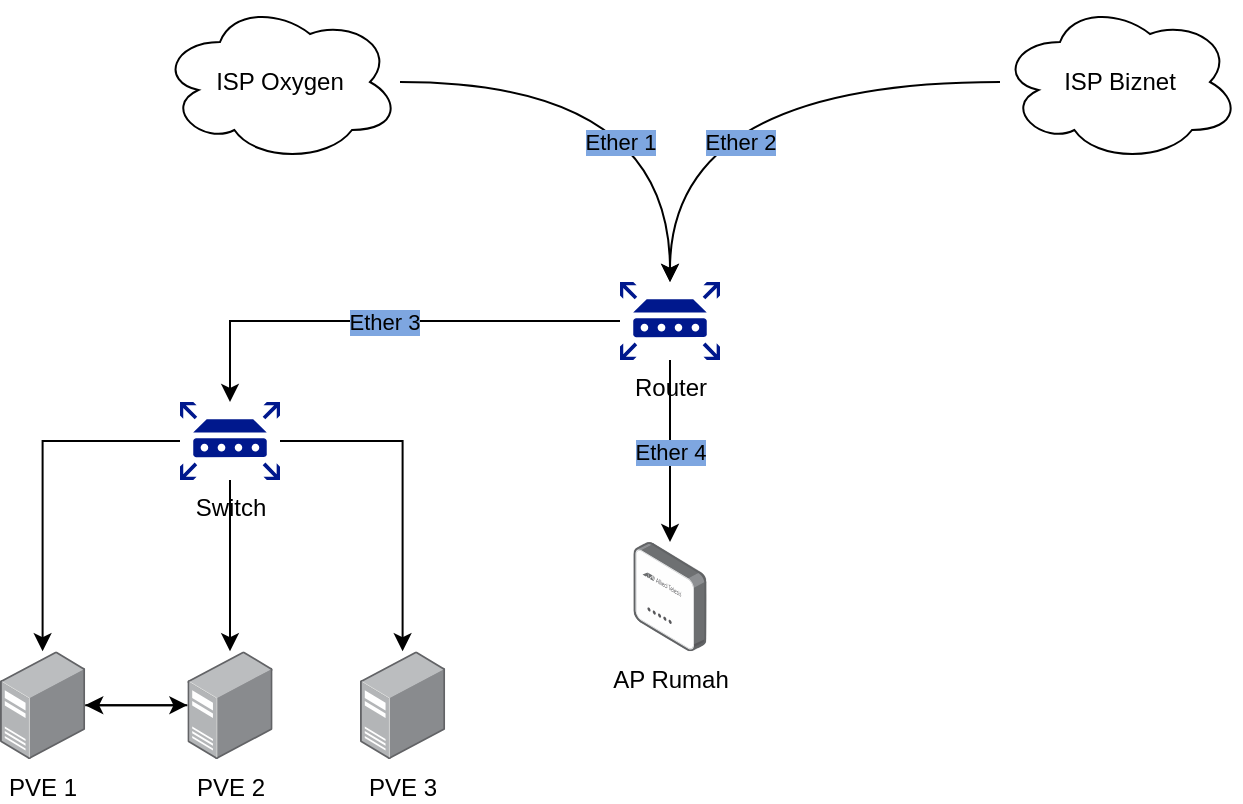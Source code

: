 <mxfile version="24.0.2" type="github">
  <diagram name="Page-1" id="BOJ9KKiEwAJLylXzMosl">
    <mxGraphModel dx="1434" dy="790" grid="1" gridSize="10" guides="1" tooltips="1" connect="1" arrows="1" fold="1" page="1" pageScale="1" pageWidth="850" pageHeight="1100" math="0" shadow="0">
      <root>
        <mxCell id="0" />
        <mxCell id="1" parent="0" />
        <mxCell id="iXWKgMwPZLDoYIevhSrR-10" value="Ether 3" style="edgeStyle=orthogonalEdgeStyle;rounded=0;orthogonalLoop=1;jettySize=auto;html=1;labelBackgroundColor=#7EA6E0;" edge="1" parent="1" source="iXWKgMwPZLDoYIevhSrR-1" target="iXWKgMwPZLDoYIevhSrR-6">
          <mxGeometry relative="1" as="geometry" />
        </mxCell>
        <mxCell id="iXWKgMwPZLDoYIevhSrR-14" value="Ether 4" style="edgeStyle=orthogonalEdgeStyle;rounded=0;orthogonalLoop=1;jettySize=auto;html=1;labelBackgroundColor=#7EA6E0;" edge="1" parent="1" source="iXWKgMwPZLDoYIevhSrR-1" target="iXWKgMwPZLDoYIevhSrR-13">
          <mxGeometry relative="1" as="geometry" />
        </mxCell>
        <mxCell id="iXWKgMwPZLDoYIevhSrR-1" value="Router" style="sketch=0;aspect=fixed;pointerEvents=1;shadow=0;dashed=0;html=1;strokeColor=none;labelPosition=center;verticalLabelPosition=bottom;verticalAlign=top;align=center;fillColor=#00188D;shape=mxgraph.mscae.enterprise.router" vertex="1" parent="1">
          <mxGeometry x="410" y="280" width="50" height="39" as="geometry" />
        </mxCell>
        <mxCell id="iXWKgMwPZLDoYIevhSrR-8" value="Ether 2" style="edgeStyle=orthogonalEdgeStyle;rounded=0;orthogonalLoop=1;jettySize=auto;html=1;curved=1;labelBackgroundColor=#7EA6E0;" edge="1" parent="1" source="iXWKgMwPZLDoYIevhSrR-2" target="iXWKgMwPZLDoYIevhSrR-1">
          <mxGeometry x="-0.019" y="30" relative="1" as="geometry">
            <mxPoint as="offset" />
          </mxGeometry>
        </mxCell>
        <mxCell id="iXWKgMwPZLDoYIevhSrR-2" value="ISP Biznet" style="ellipse;shape=cloud;whiteSpace=wrap;html=1;" vertex="1" parent="1">
          <mxGeometry x="600" y="140" width="120" height="80" as="geometry" />
        </mxCell>
        <mxCell id="iXWKgMwPZLDoYIevhSrR-7" value="Ether 1" style="edgeStyle=orthogonalEdgeStyle;rounded=0;orthogonalLoop=1;jettySize=auto;html=1;curved=1;labelBackgroundColor=#7EA6E0;" edge="1" parent="1" source="iXWKgMwPZLDoYIevhSrR-3" target="iXWKgMwPZLDoYIevhSrR-1">
          <mxGeometry x="0.404" y="-25" relative="1" as="geometry">
            <mxPoint as="offset" />
          </mxGeometry>
        </mxCell>
        <mxCell id="iXWKgMwPZLDoYIevhSrR-3" value="ISP Oxygen" style="ellipse;shape=cloud;whiteSpace=wrap;html=1;" vertex="1" parent="1">
          <mxGeometry x="180" y="140" width="120" height="80" as="geometry" />
        </mxCell>
        <mxCell id="iXWKgMwPZLDoYIevhSrR-22" style="edgeStyle=orthogonalEdgeStyle;rounded=0;orthogonalLoop=1;jettySize=auto;html=1;" edge="1" parent="1" source="iXWKgMwPZLDoYIevhSrR-6" target="iXWKgMwPZLDoYIevhSrR-16">
          <mxGeometry relative="1" as="geometry" />
        </mxCell>
        <mxCell id="iXWKgMwPZLDoYIevhSrR-23" style="edgeStyle=orthogonalEdgeStyle;rounded=0;orthogonalLoop=1;jettySize=auto;html=1;" edge="1" parent="1" source="iXWKgMwPZLDoYIevhSrR-6" target="iXWKgMwPZLDoYIevhSrR-17">
          <mxGeometry relative="1" as="geometry" />
        </mxCell>
        <mxCell id="iXWKgMwPZLDoYIevhSrR-24" style="edgeStyle=orthogonalEdgeStyle;rounded=0;orthogonalLoop=1;jettySize=auto;html=1;" edge="1" parent="1" source="iXWKgMwPZLDoYIevhSrR-6" target="iXWKgMwPZLDoYIevhSrR-18">
          <mxGeometry relative="1" as="geometry" />
        </mxCell>
        <mxCell id="iXWKgMwPZLDoYIevhSrR-6" value="Switch" style="sketch=0;aspect=fixed;pointerEvents=1;shadow=0;dashed=0;html=1;strokeColor=none;labelPosition=center;verticalLabelPosition=bottom;verticalAlign=top;align=center;fillColor=#00188D;shape=mxgraph.mscae.enterprise.router" vertex="1" parent="1">
          <mxGeometry x="190" y="340" width="50" height="39" as="geometry" />
        </mxCell>
        <mxCell id="iXWKgMwPZLDoYIevhSrR-13" value="AP Rumah" style="image;points=[];aspect=fixed;html=1;align=center;shadow=0;dashed=0;image=img/lib/allied_telesis/wireless/Access_Point_Indoor.svg;" vertex="1" parent="1">
          <mxGeometry x="416.7" y="410" width="36.6" height="54.6" as="geometry" />
        </mxCell>
        <mxCell id="iXWKgMwPZLDoYIevhSrR-25" style="edgeStyle=orthogonalEdgeStyle;rounded=0;orthogonalLoop=1;jettySize=auto;html=1;" edge="1" parent="1" source="iXWKgMwPZLDoYIevhSrR-16" target="iXWKgMwPZLDoYIevhSrR-17">
          <mxGeometry relative="1" as="geometry" />
        </mxCell>
        <mxCell id="iXWKgMwPZLDoYIevhSrR-16" value="PVE 1" style="image;points=[];aspect=fixed;html=1;align=center;shadow=0;dashed=0;image=img/lib/allied_telesis/computer_and_terminals/Server_Desktop.svg;" vertex="1" parent="1">
          <mxGeometry x="100" y="464.6" width="42.6" height="54" as="geometry" />
        </mxCell>
        <mxCell id="iXWKgMwPZLDoYIevhSrR-26" style="edgeStyle=orthogonalEdgeStyle;rounded=0;orthogonalLoop=1;jettySize=auto;html=1;" edge="1" parent="1" source="iXWKgMwPZLDoYIevhSrR-17" target="iXWKgMwPZLDoYIevhSrR-16">
          <mxGeometry relative="1" as="geometry" />
        </mxCell>
        <mxCell id="iXWKgMwPZLDoYIevhSrR-17" value="PVE 2" style="image;points=[];aspect=fixed;html=1;align=center;shadow=0;dashed=0;image=img/lib/allied_telesis/computer_and_terminals/Server_Desktop.svg;" vertex="1" parent="1">
          <mxGeometry x="193.7" y="464.6" width="42.6" height="54" as="geometry" />
        </mxCell>
        <mxCell id="iXWKgMwPZLDoYIevhSrR-18" value="PVE 3" style="image;points=[];aspect=fixed;html=1;align=center;shadow=0;dashed=0;image=img/lib/allied_telesis/computer_and_terminals/Server_Desktop.svg;" vertex="1" parent="1">
          <mxGeometry x="280" y="464.6" width="42.6" height="54" as="geometry" />
        </mxCell>
      </root>
    </mxGraphModel>
  </diagram>
</mxfile>
